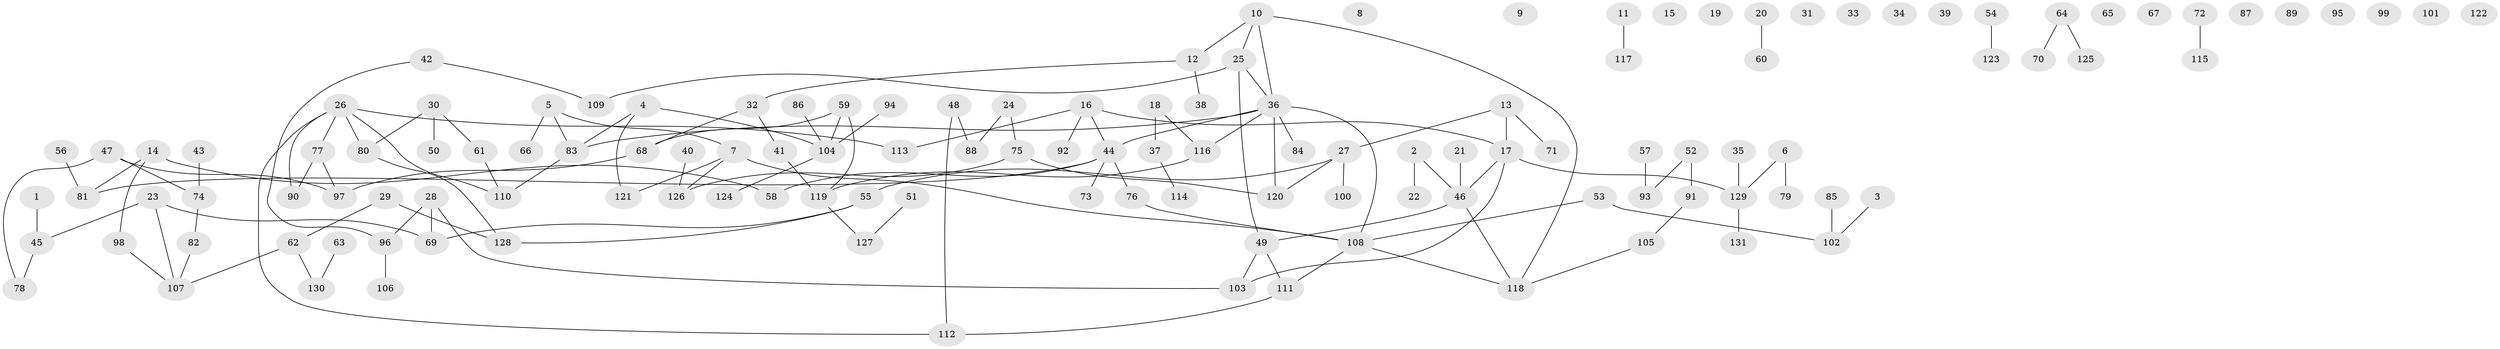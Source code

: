 // Generated by graph-tools (version 1.1) at 2025/33/03/09/25 02:33:57]
// undirected, 131 vertices, 137 edges
graph export_dot {
graph [start="1"]
  node [color=gray90,style=filled];
  1;
  2;
  3;
  4;
  5;
  6;
  7;
  8;
  9;
  10;
  11;
  12;
  13;
  14;
  15;
  16;
  17;
  18;
  19;
  20;
  21;
  22;
  23;
  24;
  25;
  26;
  27;
  28;
  29;
  30;
  31;
  32;
  33;
  34;
  35;
  36;
  37;
  38;
  39;
  40;
  41;
  42;
  43;
  44;
  45;
  46;
  47;
  48;
  49;
  50;
  51;
  52;
  53;
  54;
  55;
  56;
  57;
  58;
  59;
  60;
  61;
  62;
  63;
  64;
  65;
  66;
  67;
  68;
  69;
  70;
  71;
  72;
  73;
  74;
  75;
  76;
  77;
  78;
  79;
  80;
  81;
  82;
  83;
  84;
  85;
  86;
  87;
  88;
  89;
  90;
  91;
  92;
  93;
  94;
  95;
  96;
  97;
  98;
  99;
  100;
  101;
  102;
  103;
  104;
  105;
  106;
  107;
  108;
  109;
  110;
  111;
  112;
  113;
  114;
  115;
  116;
  117;
  118;
  119;
  120;
  121;
  122;
  123;
  124;
  125;
  126;
  127;
  128;
  129;
  130;
  131;
  1 -- 45;
  2 -- 22;
  2 -- 46;
  3 -- 102;
  4 -- 83;
  4 -- 104;
  4 -- 121;
  5 -- 7;
  5 -- 66;
  5 -- 83;
  6 -- 79;
  6 -- 129;
  7 -- 108;
  7 -- 121;
  7 -- 126;
  10 -- 12;
  10 -- 25;
  10 -- 36;
  10 -- 118;
  11 -- 117;
  12 -- 32;
  12 -- 38;
  13 -- 17;
  13 -- 27;
  13 -- 71;
  14 -- 58;
  14 -- 81;
  14 -- 98;
  16 -- 17;
  16 -- 44;
  16 -- 92;
  16 -- 113;
  17 -- 46;
  17 -- 103;
  17 -- 129;
  18 -- 37;
  18 -- 116;
  20 -- 60;
  21 -- 46;
  23 -- 45;
  23 -- 69;
  23 -- 107;
  24 -- 75;
  24 -- 88;
  25 -- 36;
  25 -- 49;
  25 -- 109;
  26 -- 77;
  26 -- 80;
  26 -- 90;
  26 -- 110;
  26 -- 112;
  26 -- 113;
  27 -- 55;
  27 -- 100;
  27 -- 120;
  28 -- 69;
  28 -- 96;
  28 -- 103;
  29 -- 62;
  29 -- 128;
  30 -- 50;
  30 -- 61;
  30 -- 80;
  32 -- 41;
  32 -- 68;
  35 -- 129;
  36 -- 44;
  36 -- 83;
  36 -- 84;
  36 -- 108;
  36 -- 116;
  36 -- 120;
  37 -- 114;
  40 -- 126;
  41 -- 119;
  42 -- 96;
  42 -- 109;
  43 -- 74;
  44 -- 58;
  44 -- 73;
  44 -- 76;
  44 -- 81;
  45 -- 78;
  46 -- 49;
  46 -- 118;
  47 -- 74;
  47 -- 78;
  47 -- 97;
  48 -- 88;
  48 -- 112;
  49 -- 103;
  49 -- 111;
  51 -- 127;
  52 -- 91;
  52 -- 93;
  53 -- 102;
  53 -- 108;
  54 -- 123;
  55 -- 69;
  55 -- 128;
  56 -- 81;
  57 -- 93;
  59 -- 68;
  59 -- 104;
  59 -- 119;
  61 -- 110;
  62 -- 107;
  62 -- 130;
  63 -- 130;
  64 -- 70;
  64 -- 125;
  68 -- 97;
  72 -- 115;
  74 -- 82;
  75 -- 120;
  75 -- 126;
  76 -- 108;
  77 -- 90;
  77 -- 97;
  80 -- 128;
  82 -- 107;
  83 -- 110;
  85 -- 102;
  86 -- 104;
  91 -- 105;
  94 -- 104;
  96 -- 106;
  98 -- 107;
  104 -- 124;
  105 -- 118;
  108 -- 111;
  108 -- 118;
  111 -- 112;
  116 -- 119;
  119 -- 127;
  129 -- 131;
}
